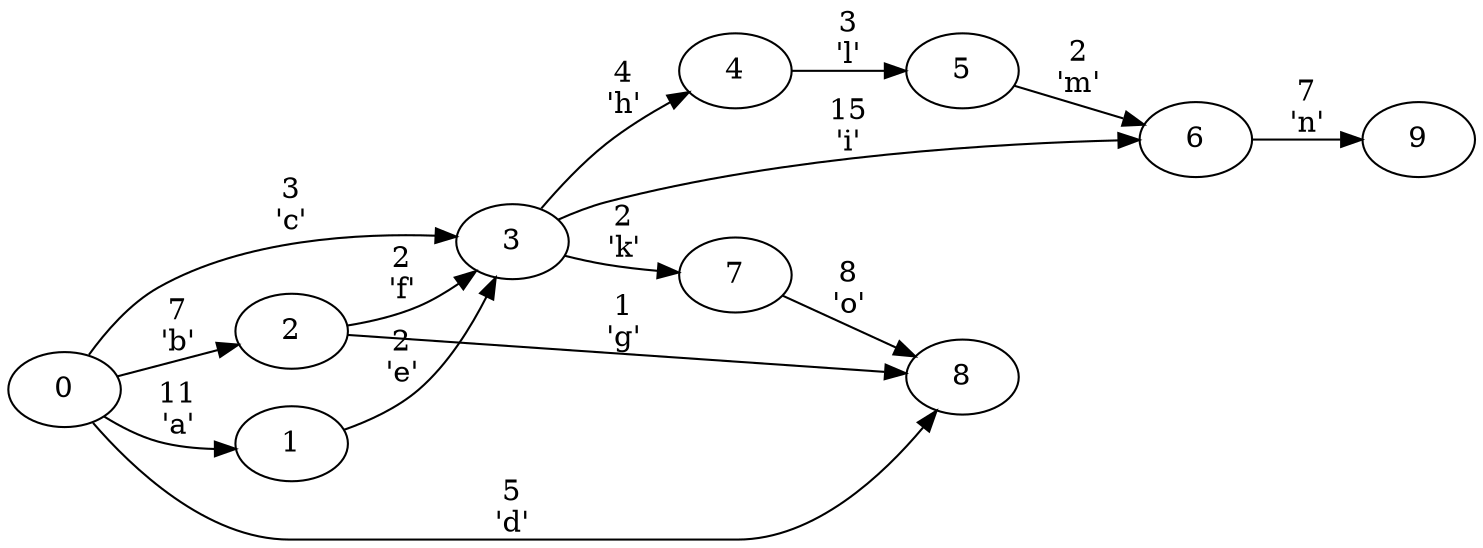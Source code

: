 digraph G {
rankdir=LR
	0 -> 1 [label="11
'a'"];
	0 -> 2 [label="7
'b'"];
	0 -> 3 [label="3
'c'"];
	0 -> 8 [label="5
'd'"];
	1 -> 3 [label="2
'e'"];
	2 -> 3 [label="2
'f'"];
	2 -> 8 [label="1
'g'"];
	3 -> 4 [label="4
'h'"];
	3 -> 6 [label="15
'i'"];
	3 -> 7 [label="2
'k'"];
	4 -> 5 [label="3
'l'"];
	5 -> 6 [label="2
'm'"];
	6 -> 9 [label="7
'n'"];
	7 -> 8 [label="8
'o'"];
}

